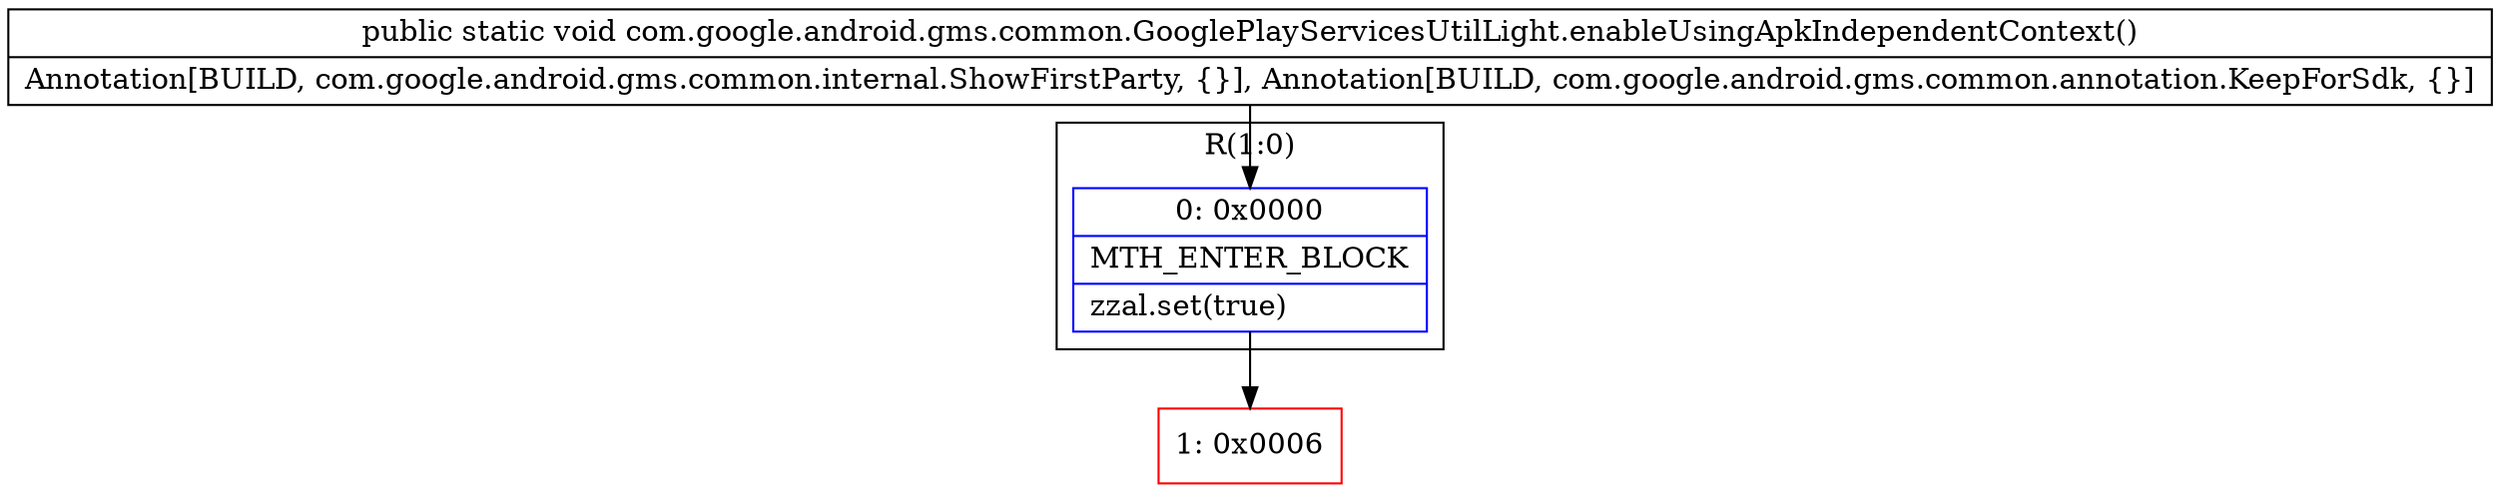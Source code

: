 digraph "CFG forcom.google.android.gms.common.GooglePlayServicesUtilLight.enableUsingApkIndependentContext()V" {
subgraph cluster_Region_551672380 {
label = "R(1:0)";
node [shape=record,color=blue];
Node_0 [shape=record,label="{0\:\ 0x0000|MTH_ENTER_BLOCK\l|zzal.set(true)\l}"];
}
Node_1 [shape=record,color=red,label="{1\:\ 0x0006}"];
MethodNode[shape=record,label="{public static void com.google.android.gms.common.GooglePlayServicesUtilLight.enableUsingApkIndependentContext()  | Annotation[BUILD, com.google.android.gms.common.internal.ShowFirstParty, \{\}], Annotation[BUILD, com.google.android.gms.common.annotation.KeepForSdk, \{\}]\l}"];
MethodNode -> Node_0;
Node_0 -> Node_1;
}

